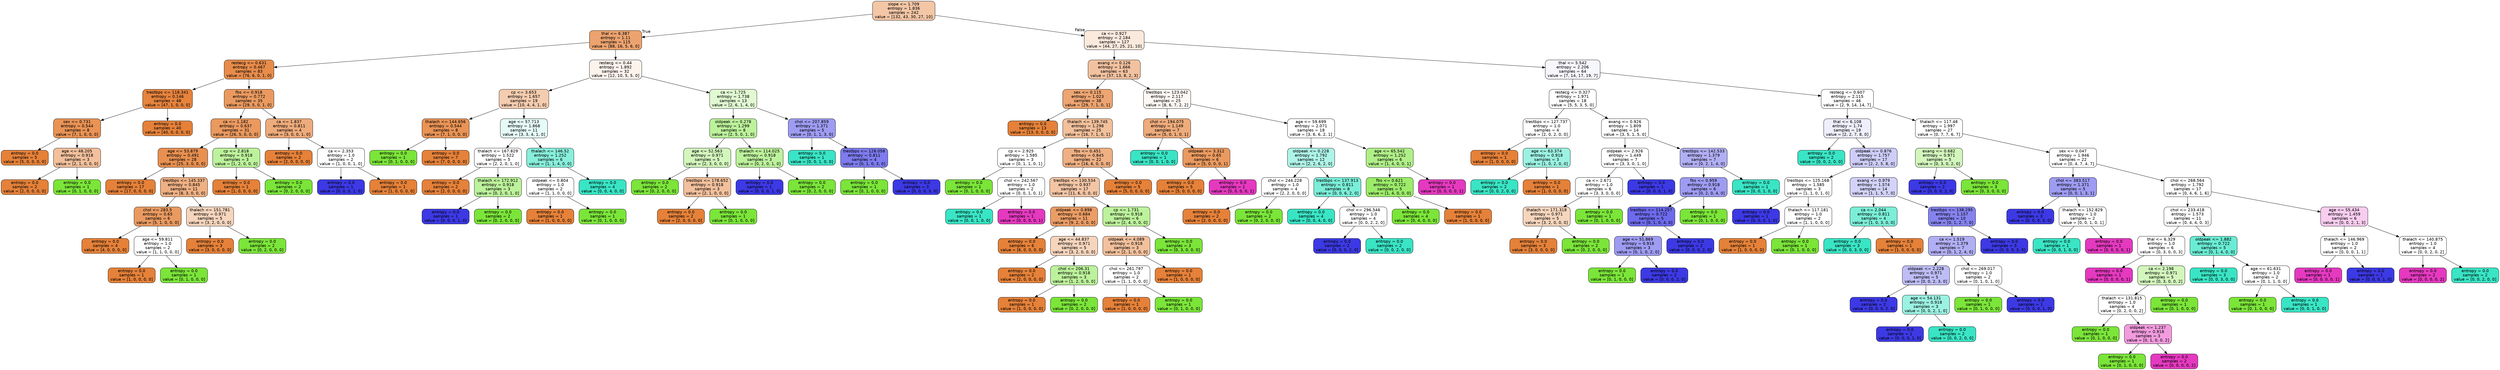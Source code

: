 digraph Tree {
node [shape=box, style="filled, rounded", color="black", fontname=helvetica] ;
edge [fontname=helvetica] ;
0 [label="slope <= 1.709\nentropy = 1.836\nsamples = 242\nvalue = [132, 43, 30, 27, 10]", fillcolor="#e5813972"] ;
1 [label="thal <= 6.387\nentropy = 1.11\nsamples = 115\nvalue = [88, 16, 5, 6, 0]", fillcolor="#e58139b9"] ;
0 -> 1 [labeldistance=2.5, labelangle=45, headlabel="True"] ;
2 [label="restecg <= 0.631\nentropy = 0.467\nsamples = 83\nvalue = [76, 6, 0, 1, 0]", fillcolor="#e58139e8"] ;
1 -> 2 ;
3 [label="trestbps <= 118.341\nentropy = 0.146\nsamples = 48\nvalue = [47, 1, 0, 0, 0]", fillcolor="#e58139fa"] ;
2 -> 3 ;
4 [label="sex <= 0.731\nentropy = 0.544\nsamples = 8\nvalue = [7, 1, 0, 0, 0]", fillcolor="#e58139db"] ;
3 -> 4 ;
5 [label="entropy = 0.0\nsamples = 5\nvalue = [5, 0, 0, 0, 0]", fillcolor="#e58139ff"] ;
4 -> 5 ;
6 [label="age <= 48.205\nentropy = 0.918\nsamples = 3\nvalue = [2, 1, 0, 0, 0]", fillcolor="#e581397f"] ;
4 -> 6 ;
7 [label="entropy = 0.0\nsamples = 2\nvalue = [2, 0, 0, 0, 0]", fillcolor="#e58139ff"] ;
6 -> 7 ;
8 [label="entropy = 0.0\nsamples = 1\nvalue = [0, 1, 0, 0, 0]", fillcolor="#7be539ff"] ;
6 -> 8 ;
9 [label="entropy = 0.0\nsamples = 40\nvalue = [40, 0, 0, 0, 0]", fillcolor="#e58139ff"] ;
3 -> 9 ;
10 [label="fbs <= 0.918\nentropy = 0.772\nsamples = 35\nvalue = [29, 5, 0, 1, 0]", fillcolor="#e58139cc"] ;
2 -> 10 ;
11 [label="ca <= 1.182\nentropy = 0.637\nsamples = 31\nvalue = [26, 5, 0, 0, 0]", fillcolor="#e58139ce"] ;
10 -> 11 ;
12 [label="age <= 53.879\nentropy = 0.491\nsamples = 28\nvalue = [25, 3, 0, 0, 0]", fillcolor="#e58139e0"] ;
11 -> 12 ;
13 [label="entropy = 0.0\nsamples = 17\nvalue = [17, 0, 0, 0, 0]", fillcolor="#e58139ff"] ;
12 -> 13 ;
14 [label="trestbps <= 145.337\nentropy = 0.845\nsamples = 11\nvalue = [8, 3, 0, 0, 0]", fillcolor="#e581399f"] ;
12 -> 14 ;
15 [label="chol <= 283.5\nentropy = 0.65\nsamples = 6\nvalue = [5, 1, 0, 0, 0]", fillcolor="#e58139cc"] ;
14 -> 15 ;
16 [label="entropy = 0.0\nsamples = 4\nvalue = [4, 0, 0, 0, 0]", fillcolor="#e58139ff"] ;
15 -> 16 ;
17 [label="age <= 59.811\nentropy = 1.0\nsamples = 2\nvalue = [1, 1, 0, 0, 0]", fillcolor="#e5813900"] ;
15 -> 17 ;
18 [label="entropy = 0.0\nsamples = 1\nvalue = [1, 0, 0, 0, 0]", fillcolor="#e58139ff"] ;
17 -> 18 ;
19 [label="entropy = 0.0\nsamples = 1\nvalue = [0, 1, 0, 0, 0]", fillcolor="#7be539ff"] ;
17 -> 19 ;
20 [label="thalach <= 151.781\nentropy = 0.971\nsamples = 5\nvalue = [3, 2, 0, 0, 0]", fillcolor="#e5813955"] ;
14 -> 20 ;
21 [label="entropy = 0.0\nsamples = 3\nvalue = [3, 0, 0, 0, 0]", fillcolor="#e58139ff"] ;
20 -> 21 ;
22 [label="entropy = 0.0\nsamples = 2\nvalue = [0, 2, 0, 0, 0]", fillcolor="#7be539ff"] ;
20 -> 22 ;
23 [label="cp <= 2.818\nentropy = 0.918\nsamples = 3\nvalue = [1, 2, 0, 0, 0]", fillcolor="#7be5397f"] ;
11 -> 23 ;
24 [label="entropy = 0.0\nsamples = 1\nvalue = [1, 0, 0, 0, 0]", fillcolor="#e58139ff"] ;
23 -> 24 ;
25 [label="entropy = 0.0\nsamples = 2\nvalue = [0, 2, 0, 0, 0]", fillcolor="#7be539ff"] ;
23 -> 25 ;
26 [label="ca <= 1.837\nentropy = 0.811\nsamples = 4\nvalue = [3, 0, 0, 1, 0]", fillcolor="#e58139aa"] ;
10 -> 26 ;
27 [label="entropy = 0.0\nsamples = 2\nvalue = [2, 0, 0, 0, 0]", fillcolor="#e58139ff"] ;
26 -> 27 ;
28 [label="ca <= 2.353\nentropy = 1.0\nsamples = 2\nvalue = [1, 0, 0, 1, 0]", fillcolor="#e5813900"] ;
26 -> 28 ;
29 [label="entropy = 0.0\nsamples = 1\nvalue = [0, 0, 0, 1, 0]", fillcolor="#3c39e5ff"] ;
28 -> 29 ;
30 [label="entropy = 0.0\nsamples = 1\nvalue = [1, 0, 0, 0, 0]", fillcolor="#e58139ff"] ;
28 -> 30 ;
31 [label="restecg <= 0.44\nentropy = 1.892\nsamples = 32\nvalue = [12, 10, 5, 5, 0]", fillcolor="#e5813917"] ;
1 -> 31 ;
32 [label="cp <= 3.653\nentropy = 1.657\nsamples = 19\nvalue = [10, 4, 4, 1, 0]", fillcolor="#e5813966"] ;
31 -> 32 ;
33 [label="thalach <= 144.656\nentropy = 0.544\nsamples = 8\nvalue = [7, 1, 0, 0, 0]", fillcolor="#e58139db"] ;
32 -> 33 ;
34 [label="entropy = 0.0\nsamples = 1\nvalue = [0, 1, 0, 0, 0]", fillcolor="#7be539ff"] ;
33 -> 34 ;
35 [label="entropy = 0.0\nsamples = 7\nvalue = [7, 0, 0, 0, 0]", fillcolor="#e58139ff"] ;
33 -> 35 ;
36 [label="age <= 57.713\nentropy = 1.868\nsamples = 11\nvalue = [3, 3, 4, 1, 0]", fillcolor="#39e5c520"] ;
32 -> 36 ;
37 [label="thalach <= 167.829\nentropy = 1.522\nsamples = 5\nvalue = [2, 2, 0, 1, 0]", fillcolor="#e5813900"] ;
36 -> 37 ;
38 [label="entropy = 0.0\nsamples = 2\nvalue = [2, 0, 0, 0, 0]", fillcolor="#e58139ff"] ;
37 -> 38 ;
39 [label="thalach <= 172.912\nentropy = 0.918\nsamples = 3\nvalue = [0, 2, 0, 1, 0]", fillcolor="#7be5397f"] ;
37 -> 39 ;
40 [label="entropy = 0.0\nsamples = 1\nvalue = [0, 0, 0, 1, 0]", fillcolor="#3c39e5ff"] ;
39 -> 40 ;
41 [label="entropy = 0.0\nsamples = 2\nvalue = [0, 2, 0, 0, 0]", fillcolor="#7be539ff"] ;
39 -> 41 ;
42 [label="thalach <= 146.52\nentropy = 1.252\nsamples = 6\nvalue = [1, 1, 4, 0, 0]", fillcolor="#39e5c599"] ;
36 -> 42 ;
43 [label="oldpeak <= 0.804\nentropy = 1.0\nsamples = 2\nvalue = [1, 1, 0, 0, 0]", fillcolor="#e5813900"] ;
42 -> 43 ;
44 [label="entropy = 0.0\nsamples = 1\nvalue = [1, 0, 0, 0, 0]", fillcolor="#e58139ff"] ;
43 -> 44 ;
45 [label="entropy = 0.0\nsamples = 1\nvalue = [0, 1, 0, 0, 0]", fillcolor="#7be539ff"] ;
43 -> 45 ;
46 [label="entropy = 0.0\nsamples = 4\nvalue = [0, 0, 4, 0, 0]", fillcolor="#39e5c5ff"] ;
42 -> 46 ;
47 [label="ca <= 1.725\nentropy = 1.738\nsamples = 13\nvalue = [2, 6, 1, 4, 0]", fillcolor="#7be53939"] ;
31 -> 47 ;
48 [label="oldpeak <= 0.278\nentropy = 1.299\nsamples = 8\nvalue = [2, 5, 0, 1, 0]", fillcolor="#7be53980"] ;
47 -> 48 ;
49 [label="age <= 52.563\nentropy = 0.971\nsamples = 5\nvalue = [2, 3, 0, 0, 0]", fillcolor="#7be53955"] ;
48 -> 49 ;
50 [label="entropy = 0.0\nsamples = 2\nvalue = [0, 2, 0, 0, 0]", fillcolor="#7be539ff"] ;
49 -> 50 ;
51 [label="trestbps <= 178.652\nentropy = 0.918\nsamples = 3\nvalue = [2, 1, 0, 0, 0]", fillcolor="#e581397f"] ;
49 -> 51 ;
52 [label="entropy = 0.0\nsamples = 2\nvalue = [2, 0, 0, 0, 0]", fillcolor="#e58139ff"] ;
51 -> 52 ;
53 [label="entropy = 0.0\nsamples = 1\nvalue = [0, 1, 0, 0, 0]", fillcolor="#7be539ff"] ;
51 -> 53 ;
54 [label="thalach <= 114.025\nentropy = 0.918\nsamples = 3\nvalue = [0, 2, 0, 1, 0]", fillcolor="#7be5397f"] ;
48 -> 54 ;
55 [label="entropy = 0.0\nsamples = 1\nvalue = [0, 0, 0, 1, 0]", fillcolor="#3c39e5ff"] ;
54 -> 55 ;
56 [label="entropy = 0.0\nsamples = 2\nvalue = [0, 2, 0, 0, 0]", fillcolor="#7be539ff"] ;
54 -> 56 ;
57 [label="chol <= 207.859\nentropy = 1.371\nsamples = 5\nvalue = [0, 1, 1, 3, 0]", fillcolor="#3c39e57f"] ;
47 -> 57 ;
58 [label="entropy = 0.0\nsamples = 1\nvalue = [0, 0, 1, 0, 0]", fillcolor="#39e5c5ff"] ;
57 -> 58 ;
59 [label="trestbps <= 128.058\nentropy = 0.811\nsamples = 4\nvalue = [0, 1, 0, 3, 0]", fillcolor="#3c39e5aa"] ;
57 -> 59 ;
60 [label="entropy = 0.0\nsamples = 1\nvalue = [0, 1, 0, 0, 0]", fillcolor="#7be539ff"] ;
59 -> 60 ;
61 [label="entropy = 0.0\nsamples = 3\nvalue = [0, 0, 0, 3, 0]", fillcolor="#3c39e5ff"] ;
59 -> 61 ;
62 [label="ca <= 0.927\nentropy = 2.184\nsamples = 127\nvalue = [44, 27, 25, 21, 10]", fillcolor="#e581392b"] ;
0 -> 62 [labeldistance=2.5, labelangle=-45, headlabel="False"] ;
63 [label="exang <= 0.126\nentropy = 1.666\nsamples = 63\nvalue = [37, 13, 8, 2, 3]", fillcolor="#e581397a"] ;
62 -> 63 ;
64 [label="sex <= 0.115\nentropy = 1.023\nsamples = 38\nvalue = [29, 7, 1, 0, 1]", fillcolor="#e58139b5"] ;
63 -> 64 ;
65 [label="entropy = 0.0\nsamples = 13\nvalue = [13, 0, 0, 0, 0]", fillcolor="#e58139ff"] ;
64 -> 65 ;
66 [label="thalach <= 139.745\nentropy = 1.298\nsamples = 25\nvalue = [16, 7, 1, 0, 1]", fillcolor="#e5813980"] ;
64 -> 66 ;
67 [label="cp <= 2.925\nentropy = 1.585\nsamples = 3\nvalue = [0, 1, 1, 0, 1]", fillcolor="#7be53900"] ;
66 -> 67 ;
68 [label="entropy = 0.0\nsamples = 1\nvalue = [0, 1, 0, 0, 0]", fillcolor="#7be539ff"] ;
67 -> 68 ;
69 [label="chol <= 242.567\nentropy = 1.0\nsamples = 2\nvalue = [0, 0, 1, 0, 1]", fillcolor="#39e5c500"] ;
67 -> 69 ;
70 [label="entropy = 0.0\nsamples = 1\nvalue = [0, 0, 1, 0, 0]", fillcolor="#39e5c5ff"] ;
69 -> 70 ;
71 [label="entropy = 0.0\nsamples = 1\nvalue = [0, 0, 0, 0, 1]", fillcolor="#e539c0ff"] ;
69 -> 71 ;
72 [label="fbs <= 0.451\nentropy = 0.845\nsamples = 22\nvalue = [16, 6, 0, 0, 0]", fillcolor="#e581399f"] ;
66 -> 72 ;
73 [label="trestbps <= 130.534\nentropy = 0.937\nsamples = 17\nvalue = [11, 6, 0, 0, 0]", fillcolor="#e5813974"] ;
72 -> 73 ;
74 [label="oldpeak <= 0.898\nentropy = 0.684\nsamples = 11\nvalue = [9, 2, 0, 0, 0]", fillcolor="#e58139c6"] ;
73 -> 74 ;
75 [label="entropy = 0.0\nsamples = 6\nvalue = [6, 0, 0, 0, 0]", fillcolor="#e58139ff"] ;
74 -> 75 ;
76 [label="age <= 44.837\nentropy = 0.971\nsamples = 5\nvalue = [3, 2, 0, 0, 0]", fillcolor="#e5813955"] ;
74 -> 76 ;
77 [label="entropy = 0.0\nsamples = 2\nvalue = [2, 0, 0, 0, 0]", fillcolor="#e58139ff"] ;
76 -> 77 ;
78 [label="chol <= 206.31\nentropy = 0.918\nsamples = 3\nvalue = [1, 2, 0, 0, 0]", fillcolor="#7be5397f"] ;
76 -> 78 ;
79 [label="entropy = 0.0\nsamples = 1\nvalue = [1, 0, 0, 0, 0]", fillcolor="#e58139ff"] ;
78 -> 79 ;
80 [label="entropy = 0.0\nsamples = 2\nvalue = [0, 2, 0, 0, 0]", fillcolor="#7be539ff"] ;
78 -> 80 ;
81 [label="cp <= 1.731\nentropy = 0.918\nsamples = 6\nvalue = [2, 4, 0, 0, 0]", fillcolor="#7be5397f"] ;
73 -> 81 ;
82 [label="oldpeak <= 4.089\nentropy = 0.918\nsamples = 3\nvalue = [2, 1, 0, 0, 0]", fillcolor="#e581397f"] ;
81 -> 82 ;
83 [label="chol <= 261.797\nentropy = 1.0\nsamples = 2\nvalue = [1, 1, 0, 0, 0]", fillcolor="#e5813900"] ;
82 -> 83 ;
84 [label="entropy = 0.0\nsamples = 1\nvalue = [1, 0, 0, 0, 0]", fillcolor="#e58139ff"] ;
83 -> 84 ;
85 [label="entropy = 0.0\nsamples = 1\nvalue = [0, 1, 0, 0, 0]", fillcolor="#7be539ff"] ;
83 -> 85 ;
86 [label="entropy = 0.0\nsamples = 1\nvalue = [1, 0, 0, 0, 0]", fillcolor="#e58139ff"] ;
82 -> 86 ;
87 [label="entropy = 0.0\nsamples = 3\nvalue = [0, 3, 0, 0, 0]", fillcolor="#7be539ff"] ;
81 -> 87 ;
88 [label="entropy = 0.0\nsamples = 5\nvalue = [5, 0, 0, 0, 0]", fillcolor="#e58139ff"] ;
72 -> 88 ;
89 [label="trestbps <= 123.042\nentropy = 2.117\nsamples = 25\nvalue = [8, 6, 7, 2, 2]", fillcolor="#e581390e"] ;
63 -> 89 ;
90 [label="chol <= 194.075\nentropy = 1.149\nsamples = 7\nvalue = [5, 0, 1, 0, 1]", fillcolor="#e58139aa"] ;
89 -> 90 ;
91 [label="entropy = 0.0\nsamples = 1\nvalue = [0, 0, 1, 0, 0]", fillcolor="#39e5c5ff"] ;
90 -> 91 ;
92 [label="oldpeak <= 3.312\nentropy = 0.65\nsamples = 6\nvalue = [5, 0, 0, 0, 1]", fillcolor="#e58139cc"] ;
90 -> 92 ;
93 [label="entropy = 0.0\nsamples = 5\nvalue = [5, 0, 0, 0, 0]", fillcolor="#e58139ff"] ;
92 -> 93 ;
94 [label="entropy = 0.0\nsamples = 1\nvalue = [0, 0, 0, 0, 1]", fillcolor="#e539c0ff"] ;
92 -> 94 ;
95 [label="age <= 59.699\nentropy = 2.071\nsamples = 18\nvalue = [3, 6, 6, 2, 1]", fillcolor="#7be53900"] ;
89 -> 95 ;
96 [label="oldpeak <= 0.228\nentropy = 1.792\nsamples = 12\nvalue = [2, 2, 6, 2, 0]", fillcolor="#39e5c566"] ;
95 -> 96 ;
97 [label="chol <= 244.228\nentropy = 1.0\nsamples = 4\nvalue = [2, 2, 0, 0, 0]", fillcolor="#e5813900"] ;
96 -> 97 ;
98 [label="entropy = 0.0\nsamples = 2\nvalue = [2, 0, 0, 0, 0]", fillcolor="#e58139ff"] ;
97 -> 98 ;
99 [label="entropy = 0.0\nsamples = 2\nvalue = [0, 2, 0, 0, 0]", fillcolor="#7be539ff"] ;
97 -> 99 ;
100 [label="trestbps <= 137.913\nentropy = 0.811\nsamples = 8\nvalue = [0, 0, 6, 2, 0]", fillcolor="#39e5c5aa"] ;
96 -> 100 ;
101 [label="entropy = 0.0\nsamples = 4\nvalue = [0, 0, 4, 0, 0]", fillcolor="#39e5c5ff"] ;
100 -> 101 ;
102 [label="chol <= 296.546\nentropy = 1.0\nsamples = 4\nvalue = [0, 0, 2, 2, 0]", fillcolor="#39e5c500"] ;
100 -> 102 ;
103 [label="entropy = 0.0\nsamples = 2\nvalue = [0, 0, 0, 2, 0]", fillcolor="#3c39e5ff"] ;
102 -> 103 ;
104 [label="entropy = 0.0\nsamples = 2\nvalue = [0, 0, 2, 0, 0]", fillcolor="#39e5c5ff"] ;
102 -> 104 ;
105 [label="age <= 65.542\nentropy = 1.252\nsamples = 6\nvalue = [1, 4, 0, 0, 1]", fillcolor="#7be53999"] ;
95 -> 105 ;
106 [label="fbs <= 0.621\nentropy = 0.722\nsamples = 5\nvalue = [1, 4, 0, 0, 0]", fillcolor="#7be539bf"] ;
105 -> 106 ;
107 [label="entropy = 0.0\nsamples = 4\nvalue = [0, 4, 0, 0, 0]", fillcolor="#7be539ff"] ;
106 -> 107 ;
108 [label="entropy = 0.0\nsamples = 1\nvalue = [1, 0, 0, 0, 0]", fillcolor="#e58139ff"] ;
106 -> 108 ;
109 [label="entropy = 0.0\nsamples = 1\nvalue = [0, 0, 0, 0, 1]", fillcolor="#e539c0ff"] ;
105 -> 109 ;
110 [label="thal <= 5.542\nentropy = 2.206\nsamples = 64\nvalue = [7, 14, 17, 19, 7]", fillcolor="#3c39e50b"] ;
62 -> 110 ;
111 [label="restecg <= 0.327\nentropy = 1.971\nsamples = 18\nvalue = [5, 5, 3, 5, 0]", fillcolor="#e5813900"] ;
110 -> 111 ;
112 [label="trestbps <= 127.737\nentropy = 1.0\nsamples = 4\nvalue = [2, 0, 2, 0, 0]", fillcolor="#e5813900"] ;
111 -> 112 ;
113 [label="entropy = 0.0\nsamples = 1\nvalue = [1, 0, 0, 0, 0]", fillcolor="#e58139ff"] ;
112 -> 113 ;
114 [label="age <= 63.374\nentropy = 0.918\nsamples = 3\nvalue = [1, 0, 2, 0, 0]", fillcolor="#39e5c57f"] ;
112 -> 114 ;
115 [label="entropy = 0.0\nsamples = 2\nvalue = [0, 0, 2, 0, 0]", fillcolor="#39e5c5ff"] ;
114 -> 115 ;
116 [label="entropy = 0.0\nsamples = 1\nvalue = [1, 0, 0, 0, 0]", fillcolor="#e58139ff"] ;
114 -> 116 ;
117 [label="exang <= 0.926\nentropy = 1.809\nsamples = 14\nvalue = [3, 5, 1, 5, 0]", fillcolor="#7be53900"] ;
111 -> 117 ;
118 [label="oldpeak <= 2.926\nentropy = 1.449\nsamples = 7\nvalue = [3, 3, 0, 1, 0]", fillcolor="#e5813900"] ;
117 -> 118 ;
119 [label="ca <= 2.671\nentropy = 1.0\nsamples = 6\nvalue = [3, 3, 0, 0, 0]", fillcolor="#e5813900"] ;
118 -> 119 ;
120 [label="thalach <= 171.318\nentropy = 0.971\nsamples = 5\nvalue = [3, 2, 0, 0, 0]", fillcolor="#e5813955"] ;
119 -> 120 ;
121 [label="entropy = 0.0\nsamples = 3\nvalue = [3, 0, 0, 0, 0]", fillcolor="#e58139ff"] ;
120 -> 121 ;
122 [label="entropy = 0.0\nsamples = 2\nvalue = [0, 2, 0, 0, 0]", fillcolor="#7be539ff"] ;
120 -> 122 ;
123 [label="entropy = 0.0\nsamples = 1\nvalue = [0, 1, 0, 0, 0]", fillcolor="#7be539ff"] ;
119 -> 123 ;
124 [label="entropy = 0.0\nsamples = 1\nvalue = [0, 0, 0, 1, 0]", fillcolor="#3c39e5ff"] ;
118 -> 124 ;
125 [label="trestbps <= 142.533\nentropy = 1.379\nsamples = 7\nvalue = [0, 2, 1, 4, 0]", fillcolor="#3c39e566"] ;
117 -> 125 ;
126 [label="fbs <= 0.959\nentropy = 0.918\nsamples = 6\nvalue = [0, 2, 0, 4, 0]", fillcolor="#3c39e57f"] ;
125 -> 126 ;
127 [label="trestbps <= 114.257\nentropy = 0.722\nsamples = 5\nvalue = [0, 1, 0, 4, 0]", fillcolor="#3c39e5bf"] ;
126 -> 127 ;
128 [label="age <= 51.869\nentropy = 0.918\nsamples = 3\nvalue = [0, 1, 0, 2, 0]", fillcolor="#3c39e57f"] ;
127 -> 128 ;
129 [label="entropy = 0.0\nsamples = 1\nvalue = [0, 1, 0, 0, 0]", fillcolor="#7be539ff"] ;
128 -> 129 ;
130 [label="entropy = 0.0\nsamples = 2\nvalue = [0, 0, 0, 2, 0]", fillcolor="#3c39e5ff"] ;
128 -> 130 ;
131 [label="entropy = 0.0\nsamples = 2\nvalue = [0, 0, 0, 2, 0]", fillcolor="#3c39e5ff"] ;
127 -> 131 ;
132 [label="entropy = 0.0\nsamples = 1\nvalue = [0, 1, 0, 0, 0]", fillcolor="#7be539ff"] ;
126 -> 132 ;
133 [label="entropy = 0.0\nsamples = 1\nvalue = [0, 0, 1, 0, 0]", fillcolor="#39e5c5ff"] ;
125 -> 133 ;
134 [label="restecg <= 0.607\nentropy = 2.115\nsamples = 46\nvalue = [2, 9, 14, 14, 7]", fillcolor="#39e5c500"] ;
110 -> 134 ;
135 [label="thal <= 6.108\nentropy = 1.74\nsamples = 19\nvalue = [2, 2, 7, 8, 0]", fillcolor="#3c39e515"] ;
134 -> 135 ;
136 [label="entropy = 0.0\nsamples = 2\nvalue = [0, 0, 2, 0, 0]", fillcolor="#39e5c5ff"] ;
135 -> 136 ;
137 [label="oldpeak <= 0.876\nentropy = 1.757\nsamples = 17\nvalue = [2, 2, 5, 8, 0]", fillcolor="#3c39e540"] ;
135 -> 137 ;
138 [label="trestbps <= 125.168\nentropy = 1.585\nsamples = 3\nvalue = [1, 1, 0, 1, 0]", fillcolor="#e5813900"] ;
137 -> 138 ;
139 [label="entropy = 0.0\nsamples = 1\nvalue = [0, 0, 0, 1, 0]", fillcolor="#3c39e5ff"] ;
138 -> 139 ;
140 [label="thalach <= 117.181\nentropy = 1.0\nsamples = 2\nvalue = [1, 1, 0, 0, 0]", fillcolor="#e5813900"] ;
138 -> 140 ;
141 [label="entropy = 0.0\nsamples = 1\nvalue = [1, 0, 0, 0, 0]", fillcolor="#e58139ff"] ;
140 -> 141 ;
142 [label="entropy = 0.0\nsamples = 1\nvalue = [0, 1, 0, 0, 0]", fillcolor="#7be539ff"] ;
140 -> 142 ;
143 [label="exang <= 0.979\nentropy = 1.574\nsamples = 14\nvalue = [1, 1, 5, 7, 0]", fillcolor="#3c39e539"] ;
137 -> 143 ;
144 [label="ca <= 2.044\nentropy = 0.811\nsamples = 4\nvalue = [1, 0, 3, 0, 0]", fillcolor="#39e5c5aa"] ;
143 -> 144 ;
145 [label="entropy = 0.0\nsamples = 3\nvalue = [0, 0, 3, 0, 0]", fillcolor="#39e5c5ff"] ;
144 -> 145 ;
146 [label="entropy = 0.0\nsamples = 1\nvalue = [1, 0, 0, 0, 0]", fillcolor="#e58139ff"] ;
144 -> 146 ;
147 [label="trestbps <= 138.295\nentropy = 1.157\nsamples = 10\nvalue = [0, 1, 2, 7, 0]", fillcolor="#3c39e59f"] ;
143 -> 147 ;
148 [label="ca <= 1.519\nentropy = 1.379\nsamples = 7\nvalue = [0, 1, 2, 4, 0]", fillcolor="#3c39e566"] ;
147 -> 148 ;
149 [label="oldpeak <= 2.228\nentropy = 0.971\nsamples = 5\nvalue = [0, 0, 2, 3, 0]", fillcolor="#3c39e555"] ;
148 -> 149 ;
150 [label="entropy = 0.0\nsamples = 2\nvalue = [0, 0, 0, 2, 0]", fillcolor="#3c39e5ff"] ;
149 -> 150 ;
151 [label="age <= 54.131\nentropy = 0.918\nsamples = 3\nvalue = [0, 0, 2, 1, 0]", fillcolor="#39e5c57f"] ;
149 -> 151 ;
152 [label="entropy = 0.0\nsamples = 1\nvalue = [0, 0, 0, 1, 0]", fillcolor="#3c39e5ff"] ;
151 -> 152 ;
153 [label="entropy = 0.0\nsamples = 2\nvalue = [0, 0, 2, 0, 0]", fillcolor="#39e5c5ff"] ;
151 -> 153 ;
154 [label="chol <= 269.017\nentropy = 1.0\nsamples = 2\nvalue = [0, 1, 0, 1, 0]", fillcolor="#7be53900"] ;
148 -> 154 ;
155 [label="entropy = 0.0\nsamples = 1\nvalue = [0, 1, 0, 0, 0]", fillcolor="#7be539ff"] ;
154 -> 155 ;
156 [label="entropy = 0.0\nsamples = 1\nvalue = [0, 0, 0, 1, 0]", fillcolor="#3c39e5ff"] ;
154 -> 156 ;
157 [label="entropy = 0.0\nsamples = 3\nvalue = [0, 0, 0, 3, 0]", fillcolor="#3c39e5ff"] ;
147 -> 157 ;
158 [label="thalach <= 117.48\nentropy = 1.997\nsamples = 27\nvalue = [0, 7, 7, 6, 7]", fillcolor="#7be53900"] ;
134 -> 158 ;
159 [label="exang <= 0.682\nentropy = 0.971\nsamples = 5\nvalue = [0, 3, 0, 2, 0]", fillcolor="#7be53955"] ;
158 -> 159 ;
160 [label="entropy = 0.0\nsamples = 2\nvalue = [0, 0, 0, 2, 0]", fillcolor="#3c39e5ff"] ;
159 -> 160 ;
161 [label="entropy = 0.0\nsamples = 3\nvalue = [0, 3, 0, 0, 0]", fillcolor="#7be539ff"] ;
159 -> 161 ;
162 [label="sex <= 0.047\nentropy = 1.946\nsamples = 22\nvalue = [0, 4, 7, 4, 7]", fillcolor="#39e5c500"] ;
158 -> 162 ;
163 [label="chol <= 383.517\nentropy = 1.371\nsamples = 5\nvalue = [0, 0, 1, 3, 1]", fillcolor="#3c39e57f"] ;
162 -> 163 ;
164 [label="entropy = 0.0\nsamples = 3\nvalue = [0, 0, 0, 3, 0]", fillcolor="#3c39e5ff"] ;
163 -> 164 ;
165 [label="thalach <= 152.829\nentropy = 1.0\nsamples = 2\nvalue = [0, 0, 1, 0, 1]", fillcolor="#39e5c500"] ;
163 -> 165 ;
166 [label="entropy = 0.0\nsamples = 1\nvalue = [0, 0, 1, 0, 0]", fillcolor="#39e5c5ff"] ;
165 -> 166 ;
167 [label="entropy = 0.0\nsamples = 1\nvalue = [0, 0, 0, 0, 1]", fillcolor="#e539c0ff"] ;
165 -> 167 ;
168 [label="chol <= 268.564\nentropy = 1.792\nsamples = 17\nvalue = [0, 4, 6, 1, 6]", fillcolor="#39e5c500"] ;
162 -> 168 ;
169 [label="chol <= 233.418\nentropy = 1.573\nsamples = 11\nvalue = [0, 4, 4, 0, 3]", fillcolor="#7be53900"] ;
168 -> 169 ;
170 [label="thal <= 6.329\nentropy = 1.0\nsamples = 6\nvalue = [0, 3, 0, 0, 3]", fillcolor="#7be53900"] ;
169 -> 170 ;
171 [label="entropy = 0.0\nsamples = 1\nvalue = [0, 0, 0, 0, 1]", fillcolor="#e539c0ff"] ;
170 -> 171 ;
172 [label="ca <= 2.198\nentropy = 0.971\nsamples = 5\nvalue = [0, 3, 0, 0, 2]", fillcolor="#7be53955"] ;
170 -> 172 ;
173 [label="thalach <= 131.815\nentropy = 1.0\nsamples = 4\nvalue = [0, 2, 0, 0, 2]", fillcolor="#7be53900"] ;
172 -> 173 ;
174 [label="entropy = 0.0\nsamples = 1\nvalue = [0, 1, 0, 0, 0]", fillcolor="#7be539ff"] ;
173 -> 174 ;
175 [label="oldpeak <= 1.237\nentropy = 0.918\nsamples = 3\nvalue = [0, 1, 0, 0, 2]", fillcolor="#e539c07f"] ;
173 -> 175 ;
176 [label="entropy = 0.0\nsamples = 1\nvalue = [0, 1, 0, 0, 0]", fillcolor="#7be539ff"] ;
175 -> 176 ;
177 [label="entropy = 0.0\nsamples = 2\nvalue = [0, 0, 0, 0, 2]", fillcolor="#e539c0ff"] ;
175 -> 177 ;
178 [label="entropy = 0.0\nsamples = 1\nvalue = [0, 1, 0, 0, 0]", fillcolor="#7be539ff"] ;
172 -> 178 ;
179 [label="oldpeak <= 1.882\nentropy = 0.722\nsamples = 5\nvalue = [0, 1, 4, 0, 0]", fillcolor="#39e5c5bf"] ;
169 -> 179 ;
180 [label="entropy = 0.0\nsamples = 3\nvalue = [0, 0, 3, 0, 0]", fillcolor="#39e5c5ff"] ;
179 -> 180 ;
181 [label="age <= 61.631\nentropy = 1.0\nsamples = 2\nvalue = [0, 1, 1, 0, 0]", fillcolor="#7be53900"] ;
179 -> 181 ;
182 [label="entropy = 0.0\nsamples = 1\nvalue = [0, 1, 0, 0, 0]", fillcolor="#7be539ff"] ;
181 -> 182 ;
183 [label="entropy = 0.0\nsamples = 1\nvalue = [0, 0, 1, 0, 0]", fillcolor="#39e5c5ff"] ;
181 -> 183 ;
184 [label="age <= 55.434\nentropy = 1.459\nsamples = 6\nvalue = [0, 0, 2, 1, 3]", fillcolor="#e539c040"] ;
168 -> 184 ;
185 [label="thalach <= 146.969\nentropy = 1.0\nsamples = 2\nvalue = [0, 0, 0, 1, 1]", fillcolor="#3c39e500"] ;
184 -> 185 ;
186 [label="entropy = 0.0\nsamples = 1\nvalue = [0, 0, 0, 0, 1]", fillcolor="#e539c0ff"] ;
185 -> 186 ;
187 [label="entropy = 0.0\nsamples = 1\nvalue = [0, 0, 0, 1, 0]", fillcolor="#3c39e5ff"] ;
185 -> 187 ;
188 [label="thalach <= 140.875\nentropy = 1.0\nsamples = 4\nvalue = [0, 0, 2, 0, 2]", fillcolor="#39e5c500"] ;
184 -> 188 ;
189 [label="entropy = 0.0\nsamples = 2\nvalue = [0, 0, 0, 0, 2]", fillcolor="#e539c0ff"] ;
188 -> 189 ;
190 [label="entropy = 0.0\nsamples = 2\nvalue = [0, 0, 2, 0, 0]", fillcolor="#39e5c5ff"] ;
188 -> 190 ;
}